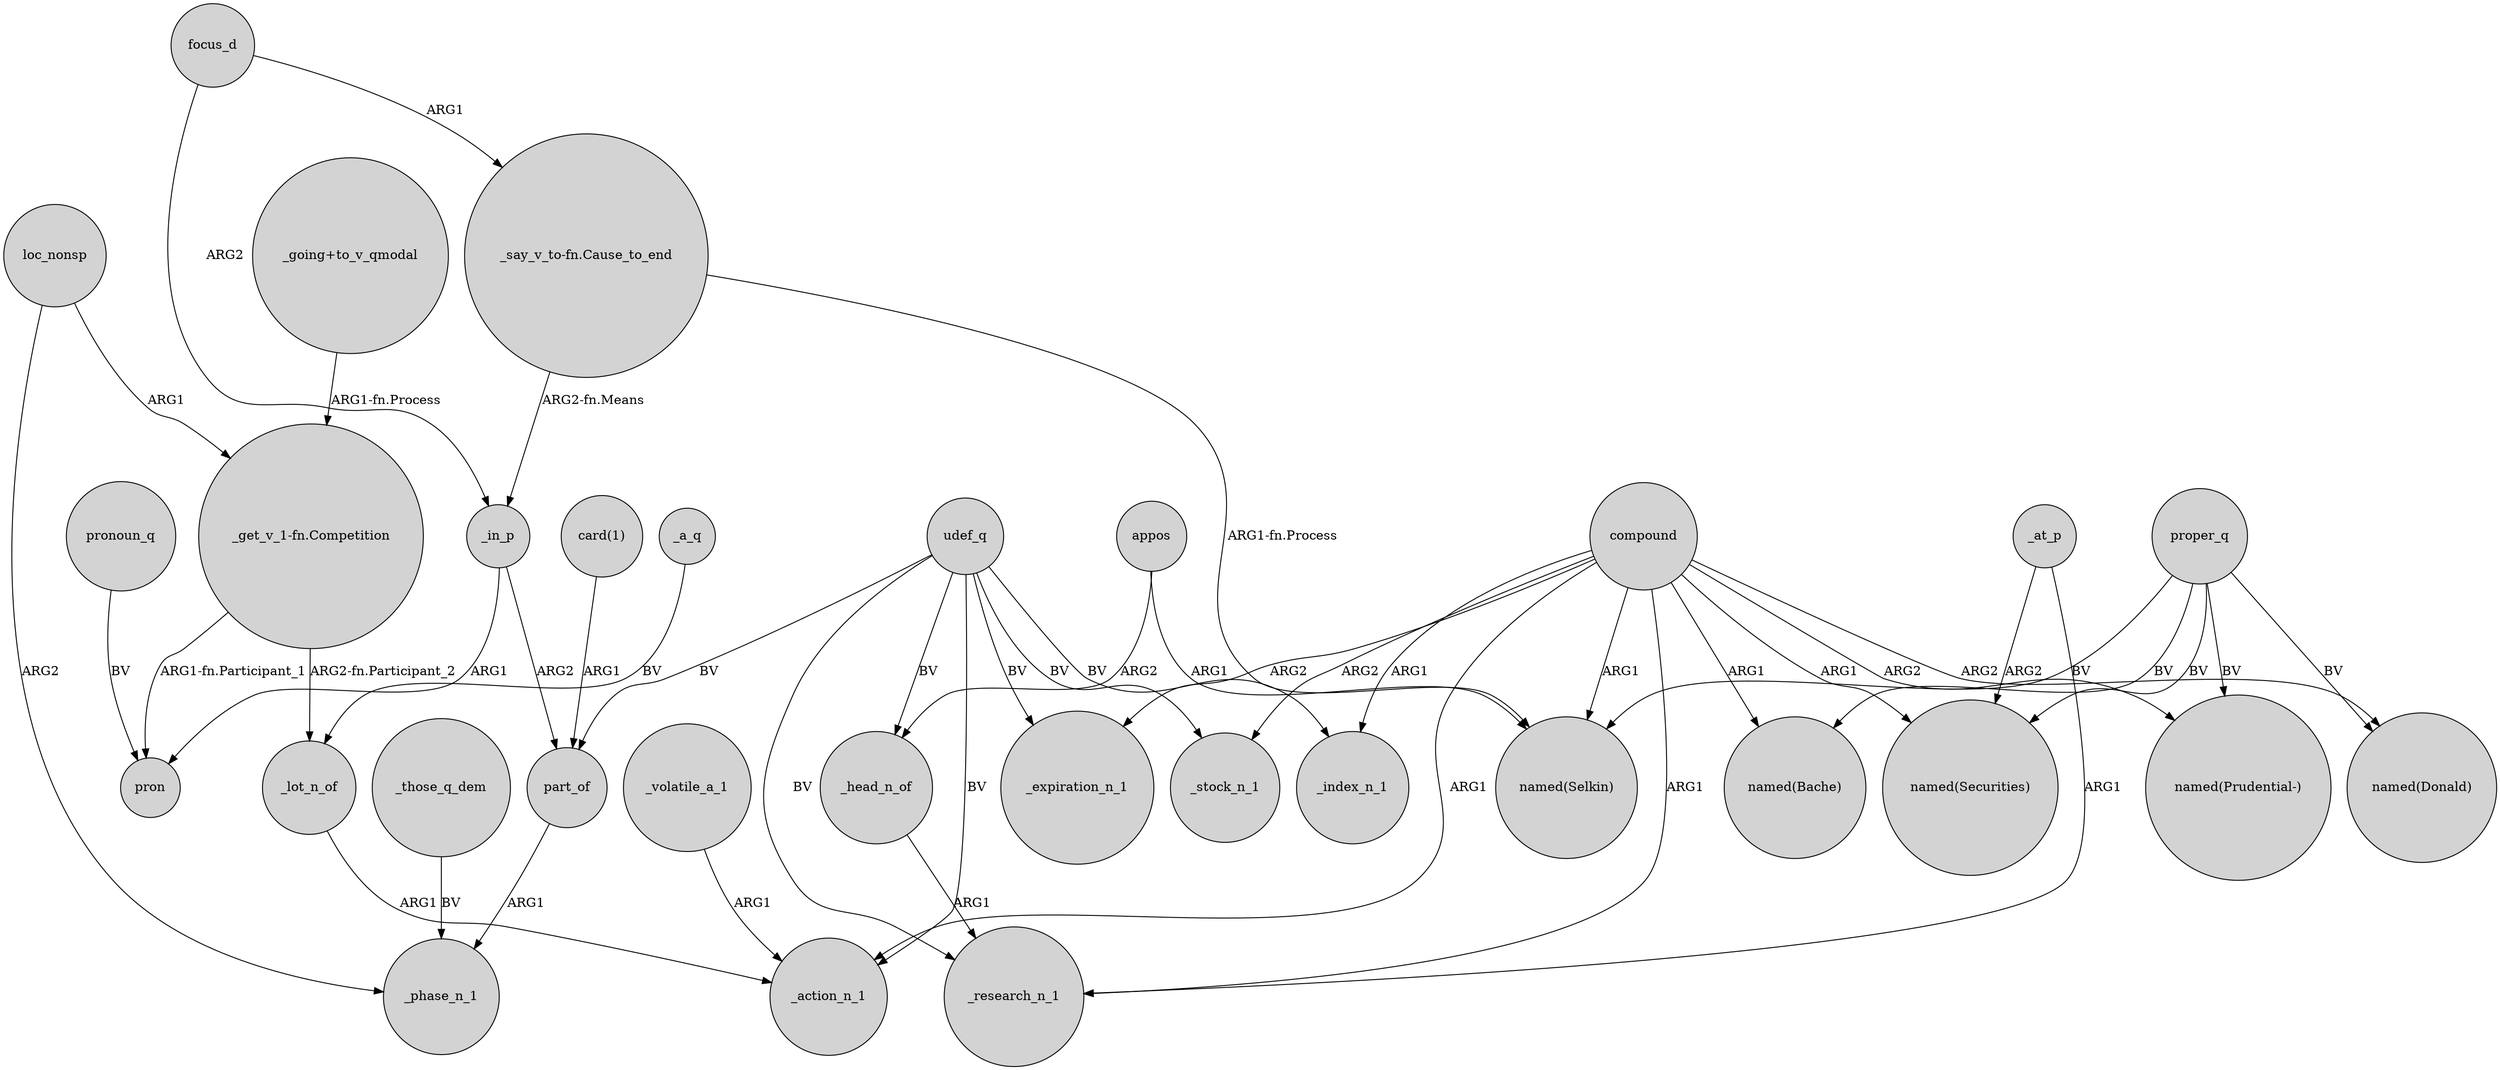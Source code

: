 digraph {
	node [shape=circle style=filled]
	compound -> _expiration_n_1 [label=ARG2]
	_those_q_dem -> _phase_n_1 [label=BV]
	"_say_v_to-fn.Cause_to_end" -> _in_p [label="ARG2-fn.Means"]
	proper_q -> "named(Securities)" [label=BV]
	compound -> "named(Bache)" [label=ARG1]
	loc_nonsp -> "_get_v_1-fn.Competition" [label=ARG1]
	udef_q -> part_of [label=BV]
	_head_n_of -> _research_n_1 [label=ARG1]
	focus_d -> "_say_v_to-fn.Cause_to_end" [label=ARG1]
	"_get_v_1-fn.Competition" -> _lot_n_of [label="ARG2-fn.Participant_2"]
	"_get_v_1-fn.Competition" -> pron [label="ARG1-fn.Participant_1"]
	udef_q -> _index_n_1 [label=BV]
	compound -> "named(Selkin)" [label=ARG1]
	_at_p -> _research_n_1 [label=ARG1]
	compound -> "named(Donald)" [label=ARG2]
	proper_q -> "named(Donald)" [label=BV]
	part_of -> _phase_n_1 [label=ARG1]
	_in_p -> part_of [label=ARG2]
	udef_q -> _head_n_of [label=BV]
	"card(1)" -> part_of [label=ARG1]
	_volatile_a_1 -> _action_n_1 [label=ARG1]
	udef_q -> _expiration_n_1 [label=BV]
	compound -> _action_n_1 [label=ARG1]
	pronoun_q -> pron [label=BV]
	udef_q -> _action_n_1 [label=BV]
	udef_q -> _stock_n_1 [label=BV]
	_a_q -> _lot_n_of [label=BV]
	compound -> "named(Prudential-)" [label=ARG2]
	appos -> "named(Selkin)" [label=ARG1]
	compound -> _stock_n_1 [label=ARG2]
	"_going+to_v_qmodal" -> "_get_v_1-fn.Competition" [label="ARG1-fn.Process"]
	compound -> _research_n_1 [label=ARG1]
	focus_d -> _in_p [label=ARG2]
	udef_q -> _research_n_1 [label=BV]
	proper_q -> "named(Prudential-)" [label=BV]
	compound -> _index_n_1 [label=ARG1]
	"_say_v_to-fn.Cause_to_end" -> "named(Selkin)" [label="ARG1-fn.Process"]
	proper_q -> "named(Selkin)" [label=BV]
	loc_nonsp -> _phase_n_1 [label=ARG2]
	_at_p -> "named(Securities)" [label=ARG2]
	proper_q -> "named(Bache)" [label=BV]
	appos -> _head_n_of [label=ARG2]
	_in_p -> pron [label=ARG1]
	_lot_n_of -> _action_n_1 [label=ARG1]
	compound -> "named(Securities)" [label=ARG1]
}
